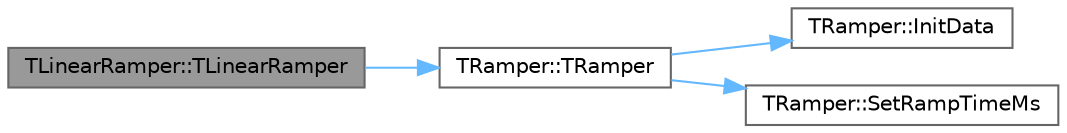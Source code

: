 digraph "TLinearRamper::TLinearRamper"
{
 // INTERACTIVE_SVG=YES
 // LATEX_PDF_SIZE
  bgcolor="transparent";
  edge [fontname=Helvetica,fontsize=10,labelfontname=Helvetica,labelfontsize=10];
  node [fontname=Helvetica,fontsize=10,shape=box,height=0.2,width=0.4];
  rankdir="LR";
  Node1 [id="Node000001",label="TLinearRamper::TLinearRamper",height=0.2,width=0.4,color="gray40", fillcolor="grey60", style="filled", fontcolor="black",tooltip=" "];
  Node1 -> Node2 [id="edge1_Node000001_Node000002",color="steelblue1",style="solid",tooltip=" "];
  Node2 [id="Node000002",label="TRamper::TRamper",height=0.2,width=0.4,color="grey40", fillcolor="white", style="filled",URL="$db/dbf/classTRamper.html#a6cff9b67d00b60bb7a35d4373125d50c",tooltip=" "];
  Node2 -> Node3 [id="edge2_Node000002_Node000003",color="steelblue1",style="solid",tooltip=" "];
  Node3 [id="Node000003",label="TRamper::InitData",height=0.2,width=0.4,color="grey40", fillcolor="white", style="filled",URL="$db/dbf/classTRamper.html#a0bb4f5331f7fa0f12ee094c8deba3ddc",tooltip=" "];
  Node2 -> Node4 [id="edge3_Node000002_Node000004",color="steelblue1",style="solid",tooltip=" "];
  Node4 [id="Node000004",label="TRamper::SetRampTimeMs",height=0.2,width=0.4,color="grey40", fillcolor="white", style="filled",URL="$db/dbf/classTRamper.html#a9b81f267a179f87890b437aa9ddd720b",tooltip=" "];
}
